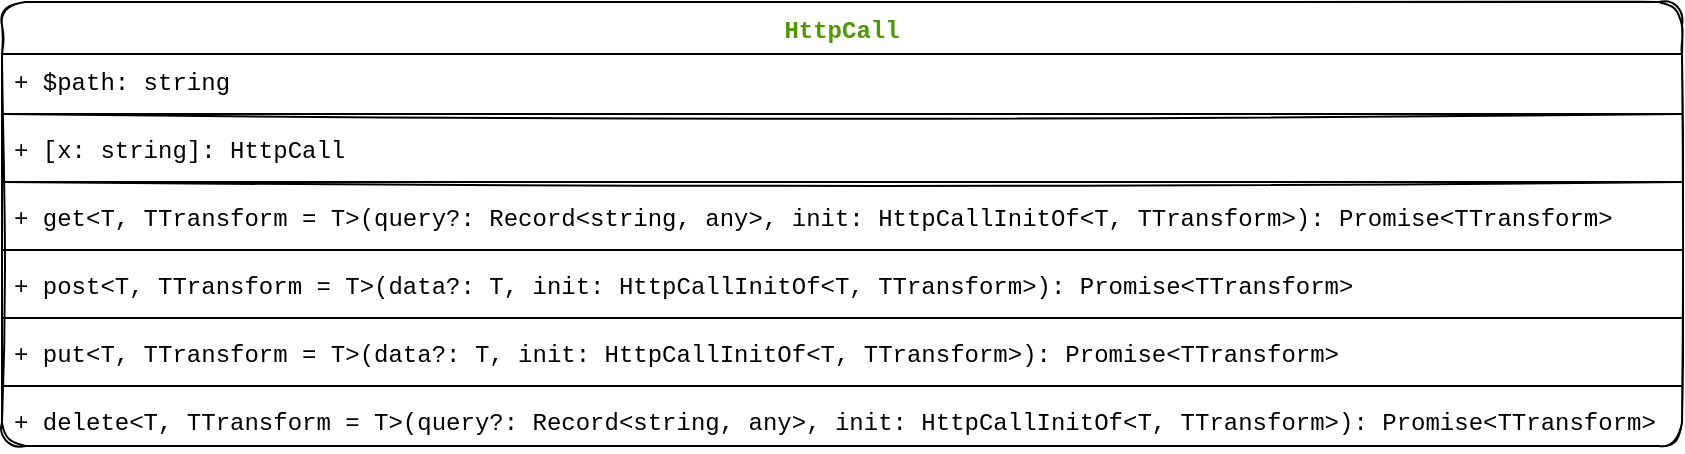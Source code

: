 <mxfile version="15.7.0" type="github">
  <diagram id="C5RBs43oDa-KdzZeNtuy" name="Page-1">
    <mxGraphModel dx="1021" dy="541" grid="1" gridSize="10" guides="1" tooltips="1" connect="1" arrows="1" fold="1" page="1" pageScale="1" pageWidth="827" pageHeight="1169" math="0" shadow="0">
      <root>
        <mxCell id="WIyWlLk6GJQsqaUBKTNV-0" />
        <mxCell id="WIyWlLk6GJQsqaUBKTNV-1" parent="WIyWlLk6GJQsqaUBKTNV-0" />
        <mxCell id="5Vnk--z4zDBuNNiU4cPM-0" value="HttpCall" style="swimlane;fontStyle=1;align=center;verticalAlign=top;childLayout=stackLayout;horizontal=1;startSize=26;horizontalStack=0;resizeParent=1;resizeParentMax=0;resizeLast=0;collapsible=1;marginBottom=0;fontFamily=Courier New;fontColor=#4D9900;rounded=1;sketch=1;" vertex="1" parent="WIyWlLk6GJQsqaUBKTNV-1">
          <mxGeometry x="90" y="220" width="840" height="222" as="geometry">
            <mxRectangle x="330" y="190" width="90" height="26" as="alternateBounds" />
          </mxGeometry>
        </mxCell>
        <mxCell id="5Vnk--z4zDBuNNiU4cPM-1" value="+ $path: string" style="text;strokeColor=none;fillColor=none;align=left;verticalAlign=top;spacingLeft=4;spacingRight=4;overflow=hidden;rotatable=0;points=[[0,0.5],[1,0.5]];portConstraint=eastwest;fontFamily=Courier New;rounded=1;sketch=1;" vertex="1" parent="5Vnk--z4zDBuNNiU4cPM-0">
          <mxGeometry y="26" width="840" height="26" as="geometry" />
        </mxCell>
        <mxCell id="5Vnk--z4zDBuNNiU4cPM-5" value="" style="line;strokeWidth=1;fillColor=none;align=left;verticalAlign=middle;spacingTop=-1;spacingLeft=3;spacingRight=3;rotatable=0;labelPosition=right;points=[];portConstraint=eastwest;fontFamily=Courier New;rounded=1;sketch=1;" vertex="1" parent="5Vnk--z4zDBuNNiU4cPM-0">
          <mxGeometry y="52" width="840" height="8" as="geometry" />
        </mxCell>
        <mxCell id="5Vnk--z4zDBuNNiU4cPM-4" value="+ [x: string]: HttpCall" style="text;strokeColor=none;fillColor=none;align=left;verticalAlign=top;spacingLeft=4;spacingRight=4;overflow=hidden;rotatable=0;points=[[0,0.5],[1,0.5]];portConstraint=eastwest;fontFamily=Courier New;rounded=1;sketch=1;" vertex="1" parent="5Vnk--z4zDBuNNiU4cPM-0">
          <mxGeometry y="60" width="840" height="26" as="geometry" />
        </mxCell>
        <mxCell id="5Vnk--z4zDBuNNiU4cPM-2" value="" style="line;strokeWidth=1;fillColor=none;align=left;verticalAlign=middle;spacingTop=-1;spacingLeft=3;spacingRight=3;rotatable=0;labelPosition=right;points=[];portConstraint=eastwest;fontFamily=Courier New;rounded=1;sketch=1;" vertex="1" parent="5Vnk--z4zDBuNNiU4cPM-0">
          <mxGeometry y="86" width="840" height="8" as="geometry" />
        </mxCell>
        <mxCell id="5Vnk--z4zDBuNNiU4cPM-8" value="+ get&lt;T, TTransform = T&gt;(query?: Record&lt;string, any&gt;, init: HttpCallInitOf&lt;T, TTransform&gt;): Promise&lt;TTransform&gt;" style="text;strokeColor=none;fillColor=none;align=left;verticalAlign=top;spacingLeft=4;spacingRight=4;overflow=hidden;rotatable=0;points=[[0,0.5],[1,0.5]];portConstraint=eastwest;fontFamily=Courier New;rounded=1;sketch=1;" vertex="1" parent="5Vnk--z4zDBuNNiU4cPM-0">
          <mxGeometry y="94" width="840" height="26" as="geometry" />
        </mxCell>
        <mxCell id="5Vnk--z4zDBuNNiU4cPM-10" value="" style="line;strokeWidth=1;fillColor=none;align=left;verticalAlign=middle;spacingTop=-1;spacingLeft=3;spacingRight=3;rotatable=0;labelPosition=right;points=[];portConstraint=eastwest;fontFamily=Courier New;rounded=1;sketch=1;" vertex="1" parent="5Vnk--z4zDBuNNiU4cPM-0">
          <mxGeometry y="120" width="840" height="8" as="geometry" />
        </mxCell>
        <mxCell id="5Vnk--z4zDBuNNiU4cPM-13" value="+ post&lt;T, TTransform = T&gt;(data?: T, init: HttpCallInitOf&lt;T, TTransform&gt;): Promise&lt;TTransform&gt;" style="text;strokeColor=none;fillColor=none;align=left;verticalAlign=top;spacingLeft=4;spacingRight=4;overflow=hidden;rotatable=0;points=[[0,0.5],[1,0.5]];portConstraint=eastwest;fontFamily=Courier New;rounded=1;sketch=1;" vertex="1" parent="5Vnk--z4zDBuNNiU4cPM-0">
          <mxGeometry y="128" width="840" height="26" as="geometry" />
        </mxCell>
        <mxCell id="5Vnk--z4zDBuNNiU4cPM-12" value="" style="line;strokeWidth=1;fillColor=none;align=left;verticalAlign=middle;spacingTop=-1;spacingLeft=3;spacingRight=3;rotatable=0;labelPosition=right;points=[];portConstraint=eastwest;fontFamily=Courier New;rounded=1;sketch=1;" vertex="1" parent="5Vnk--z4zDBuNNiU4cPM-0">
          <mxGeometry y="154" width="840" height="8" as="geometry" />
        </mxCell>
        <mxCell id="5Vnk--z4zDBuNNiU4cPM-3" value="+ put&lt;T, TTransform = T&gt;(data?: T, init: HttpCallInitOf&lt;T, TTransform&gt;): Promise&lt;TTransform&gt;" style="text;strokeColor=none;fillColor=none;align=left;verticalAlign=top;spacingLeft=4;spacingRight=4;overflow=hidden;rotatable=0;points=[[0,0.5],[1,0.5]];portConstraint=eastwest;fontFamily=Courier New;rounded=1;sketch=1;" vertex="1" parent="5Vnk--z4zDBuNNiU4cPM-0">
          <mxGeometry y="162" width="840" height="26" as="geometry" />
        </mxCell>
        <mxCell id="5Vnk--z4zDBuNNiU4cPM-14" value="" style="line;strokeWidth=1;fillColor=none;align=left;verticalAlign=middle;spacingTop=-1;spacingLeft=3;spacingRight=3;rotatable=0;labelPosition=right;points=[];portConstraint=eastwest;fontFamily=Courier New;rounded=1;sketch=1;" vertex="1" parent="5Vnk--z4zDBuNNiU4cPM-0">
          <mxGeometry y="188" width="840" height="8" as="geometry" />
        </mxCell>
        <mxCell id="5Vnk--z4zDBuNNiU4cPM-16" value="+ delete&lt;T, TTransform = T&gt;(query?: Record&lt;string, any&gt;, init: HttpCallInitOf&lt;T, TTransform&gt;): Promise&lt;TTransform&gt;" style="text;strokeColor=none;fillColor=none;align=left;verticalAlign=top;spacingLeft=4;spacingRight=4;overflow=hidden;rotatable=0;points=[[0,0.5],[1,0.5]];portConstraint=eastwest;fontFamily=Courier New;rounded=1;sketch=1;" vertex="1" parent="5Vnk--z4zDBuNNiU4cPM-0">
          <mxGeometry y="196" width="840" height="26" as="geometry" />
        </mxCell>
      </root>
    </mxGraphModel>
  </diagram>
</mxfile>
